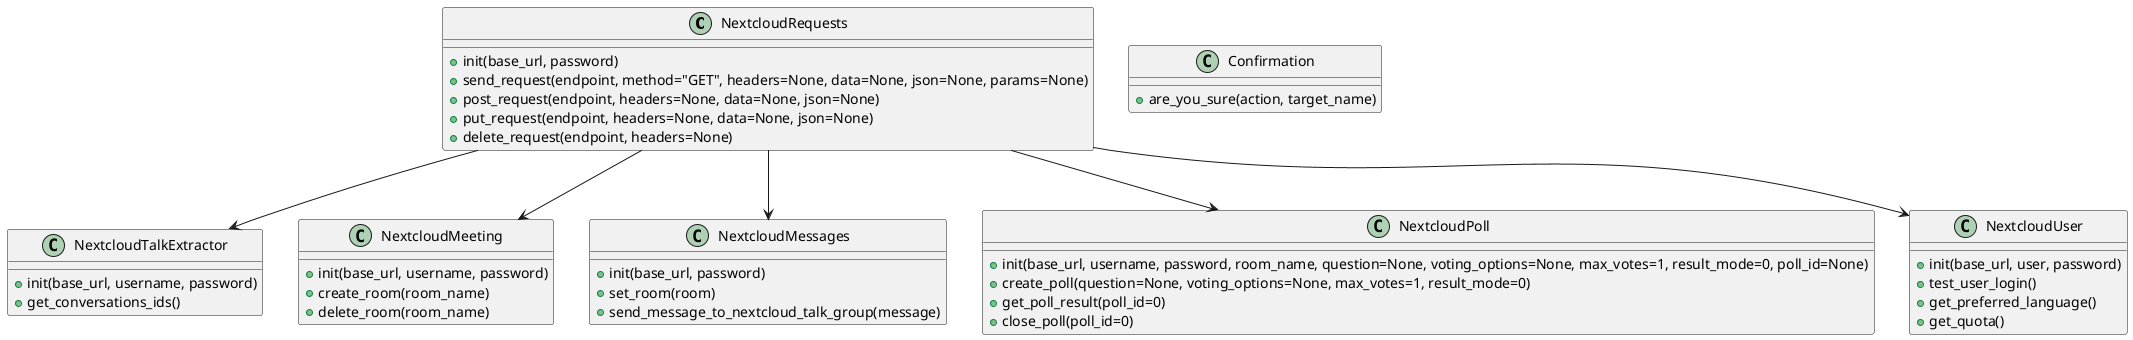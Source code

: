 @startuml
class NextcloudRequests {
+init(base_url, password)
+send_request(endpoint, method="GET", headers=None, data=None, json=None, params=None)
+post_request(endpoint, headers=None, data=None, json=None)
+put_request(endpoint, headers=None, data=None, json=None)
+delete_request(endpoint, headers=None)
}
class NextcloudTalkExtractor {
+init(base_url, username, password)
+get_conversations_ids()
}
class Confirmation {
+are_you_sure(action, target_name)
}
class NextcloudMeeting {
+init(base_url, username, password)
+create_room(room_name)
+delete_room(room_name)
}
class NextcloudMessages {
+init(base_url, password)
+set_room(room)
+send_message_to_nextcloud_talk_group(message)
}
class NextcloudPoll {
+init(base_url, username, password, room_name, question=None, voting_options=None, max_votes=1, result_mode=0, poll_id=None)
+create_poll(question=None, voting_options=None, max_votes=1, result_mode=0)
+get_poll_result(poll_id=0)
+close_poll(poll_id=0)
}
class NextcloudUser {
+init(base_url, user, password)
+test_user_login()
+get_preferred_language()
+get_quota()
}

NextcloudRequests --> NextcloudTalkExtractor
NextcloudRequests --> NextcloudMeeting
NextcloudRequests --> NextcloudMessages
NextcloudRequests --> NextcloudPoll
NextcloudRequests --> NextcloudUser
@enduml